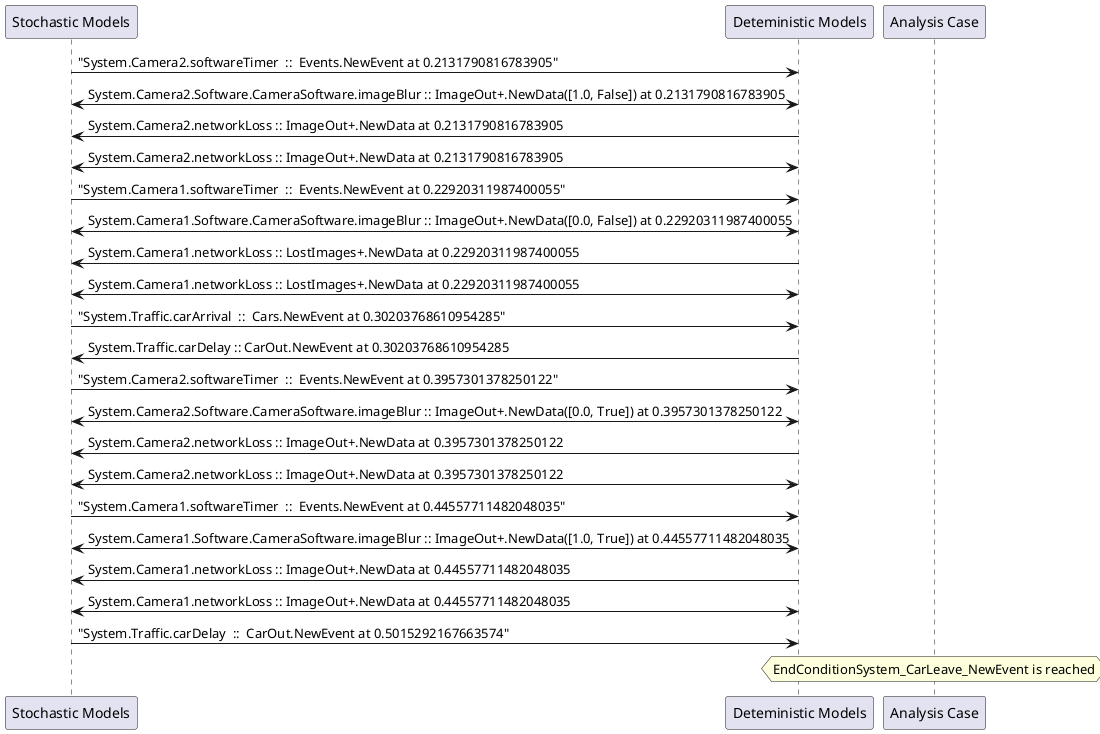
	@startuml
	participant "Stochastic Models" as stochmodel
	participant "Deteministic Models" as detmodel
	participant "Analysis Case" as analysis
	{41630_stop} stochmodel -> detmodel : "System.Camera2.softwareTimer  ::  Events.NewEvent at 0.2131790816783905"
detmodel <-> stochmodel : System.Camera2.Software.CameraSoftware.imageBlur :: ImageOut+.NewData([1.0, False]) at 0.2131790816783905
detmodel -> stochmodel : System.Camera2.networkLoss :: ImageOut+.NewData at 0.2131790816783905
detmodel <-> stochmodel : System.Camera2.networkLoss :: ImageOut+.NewData at 0.2131790816783905
{41615_stop} stochmodel -> detmodel : "System.Camera1.softwareTimer  ::  Events.NewEvent at 0.22920311987400055"
detmodel <-> stochmodel : System.Camera1.Software.CameraSoftware.imageBlur :: ImageOut+.NewData([0.0, False]) at 0.22920311987400055
detmodel -> stochmodel : System.Camera1.networkLoss :: LostImages+.NewData at 0.22920311987400055
detmodel <-> stochmodel : System.Camera1.networkLoss :: LostImages+.NewData at 0.22920311987400055
{41646_stop} stochmodel -> detmodel : "System.Traffic.carArrival  ::  Cars.NewEvent at 0.30203768610954285"
{41656_start} detmodel -> stochmodel : System.Traffic.carDelay :: CarOut.NewEvent at 0.30203768610954285
{41631_stop} stochmodel -> detmodel : "System.Camera2.softwareTimer  ::  Events.NewEvent at 0.3957301378250122"
detmodel <-> stochmodel : System.Camera2.Software.CameraSoftware.imageBlur :: ImageOut+.NewData([0.0, True]) at 0.3957301378250122
detmodel -> stochmodel : System.Camera2.networkLoss :: ImageOut+.NewData at 0.3957301378250122
detmodel <-> stochmodel : System.Camera2.networkLoss :: ImageOut+.NewData at 0.3957301378250122
{41616_stop} stochmodel -> detmodel : "System.Camera1.softwareTimer  ::  Events.NewEvent at 0.44557711482048035"
detmodel <-> stochmodel : System.Camera1.Software.CameraSoftware.imageBlur :: ImageOut+.NewData([1.0, True]) at 0.44557711482048035
detmodel -> stochmodel : System.Camera1.networkLoss :: ImageOut+.NewData at 0.44557711482048035
detmodel <-> stochmodel : System.Camera1.networkLoss :: ImageOut+.NewData at 0.44557711482048035
{41656_stop} stochmodel -> detmodel : "System.Traffic.carDelay  ::  CarOut.NewEvent at 0.5015292167663574"
{41656_start} <-> {41656_stop} : delay
hnote over analysis 
EndConditionSystem_CarLeave_NewEvent is reached
endnote
@enduml